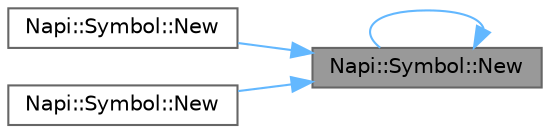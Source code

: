 digraph "Napi::Symbol::New"
{
 // LATEX_PDF_SIZE
  bgcolor="transparent";
  edge [fontname=Helvetica,fontsize=10,labelfontname=Helvetica,labelfontsize=10];
  node [fontname=Helvetica,fontsize=10,shape=box,height=0.2,width=0.4];
  rankdir="RL";
  Node1 [id="Node000001",label="Napi::Symbol::New",height=0.2,width=0.4,color="gray40", fillcolor="grey60", style="filled", fontcolor="black",tooltip="Creates a new Symbol value with an optional description."];
  Node1 -> Node1 [id="edge1_Node000001_Node000001",dir="back",color="steelblue1",style="solid",tooltip=" "];
  Node1 -> Node2 [id="edge2_Node000001_Node000002",dir="back",color="steelblue1",style="solid",tooltip=" "];
  Node2 [id="Node000002",label="Napi::Symbol::New",height=0.2,width=0.4,color="grey40", fillcolor="white", style="filled",URL="$class_napi_1_1_symbol.html#a4610b9f6c5fc1ccd546ab21b5c53bb46",tooltip="Creates a new Symbol value with a description."];
  Node1 -> Node3 [id="edge3_Node000001_Node000003",dir="back",color="steelblue1",style="solid",tooltip=" "];
  Node3 [id="Node000003",label="Napi::Symbol::New",height=0.2,width=0.4,color="grey40", fillcolor="white", style="filled",URL="$class_napi_1_1_symbol.html#a9afda7ea76ebaa43b5eb1e2e3a0706ad",tooltip="Creates a new Symbol value with a description."];
}
